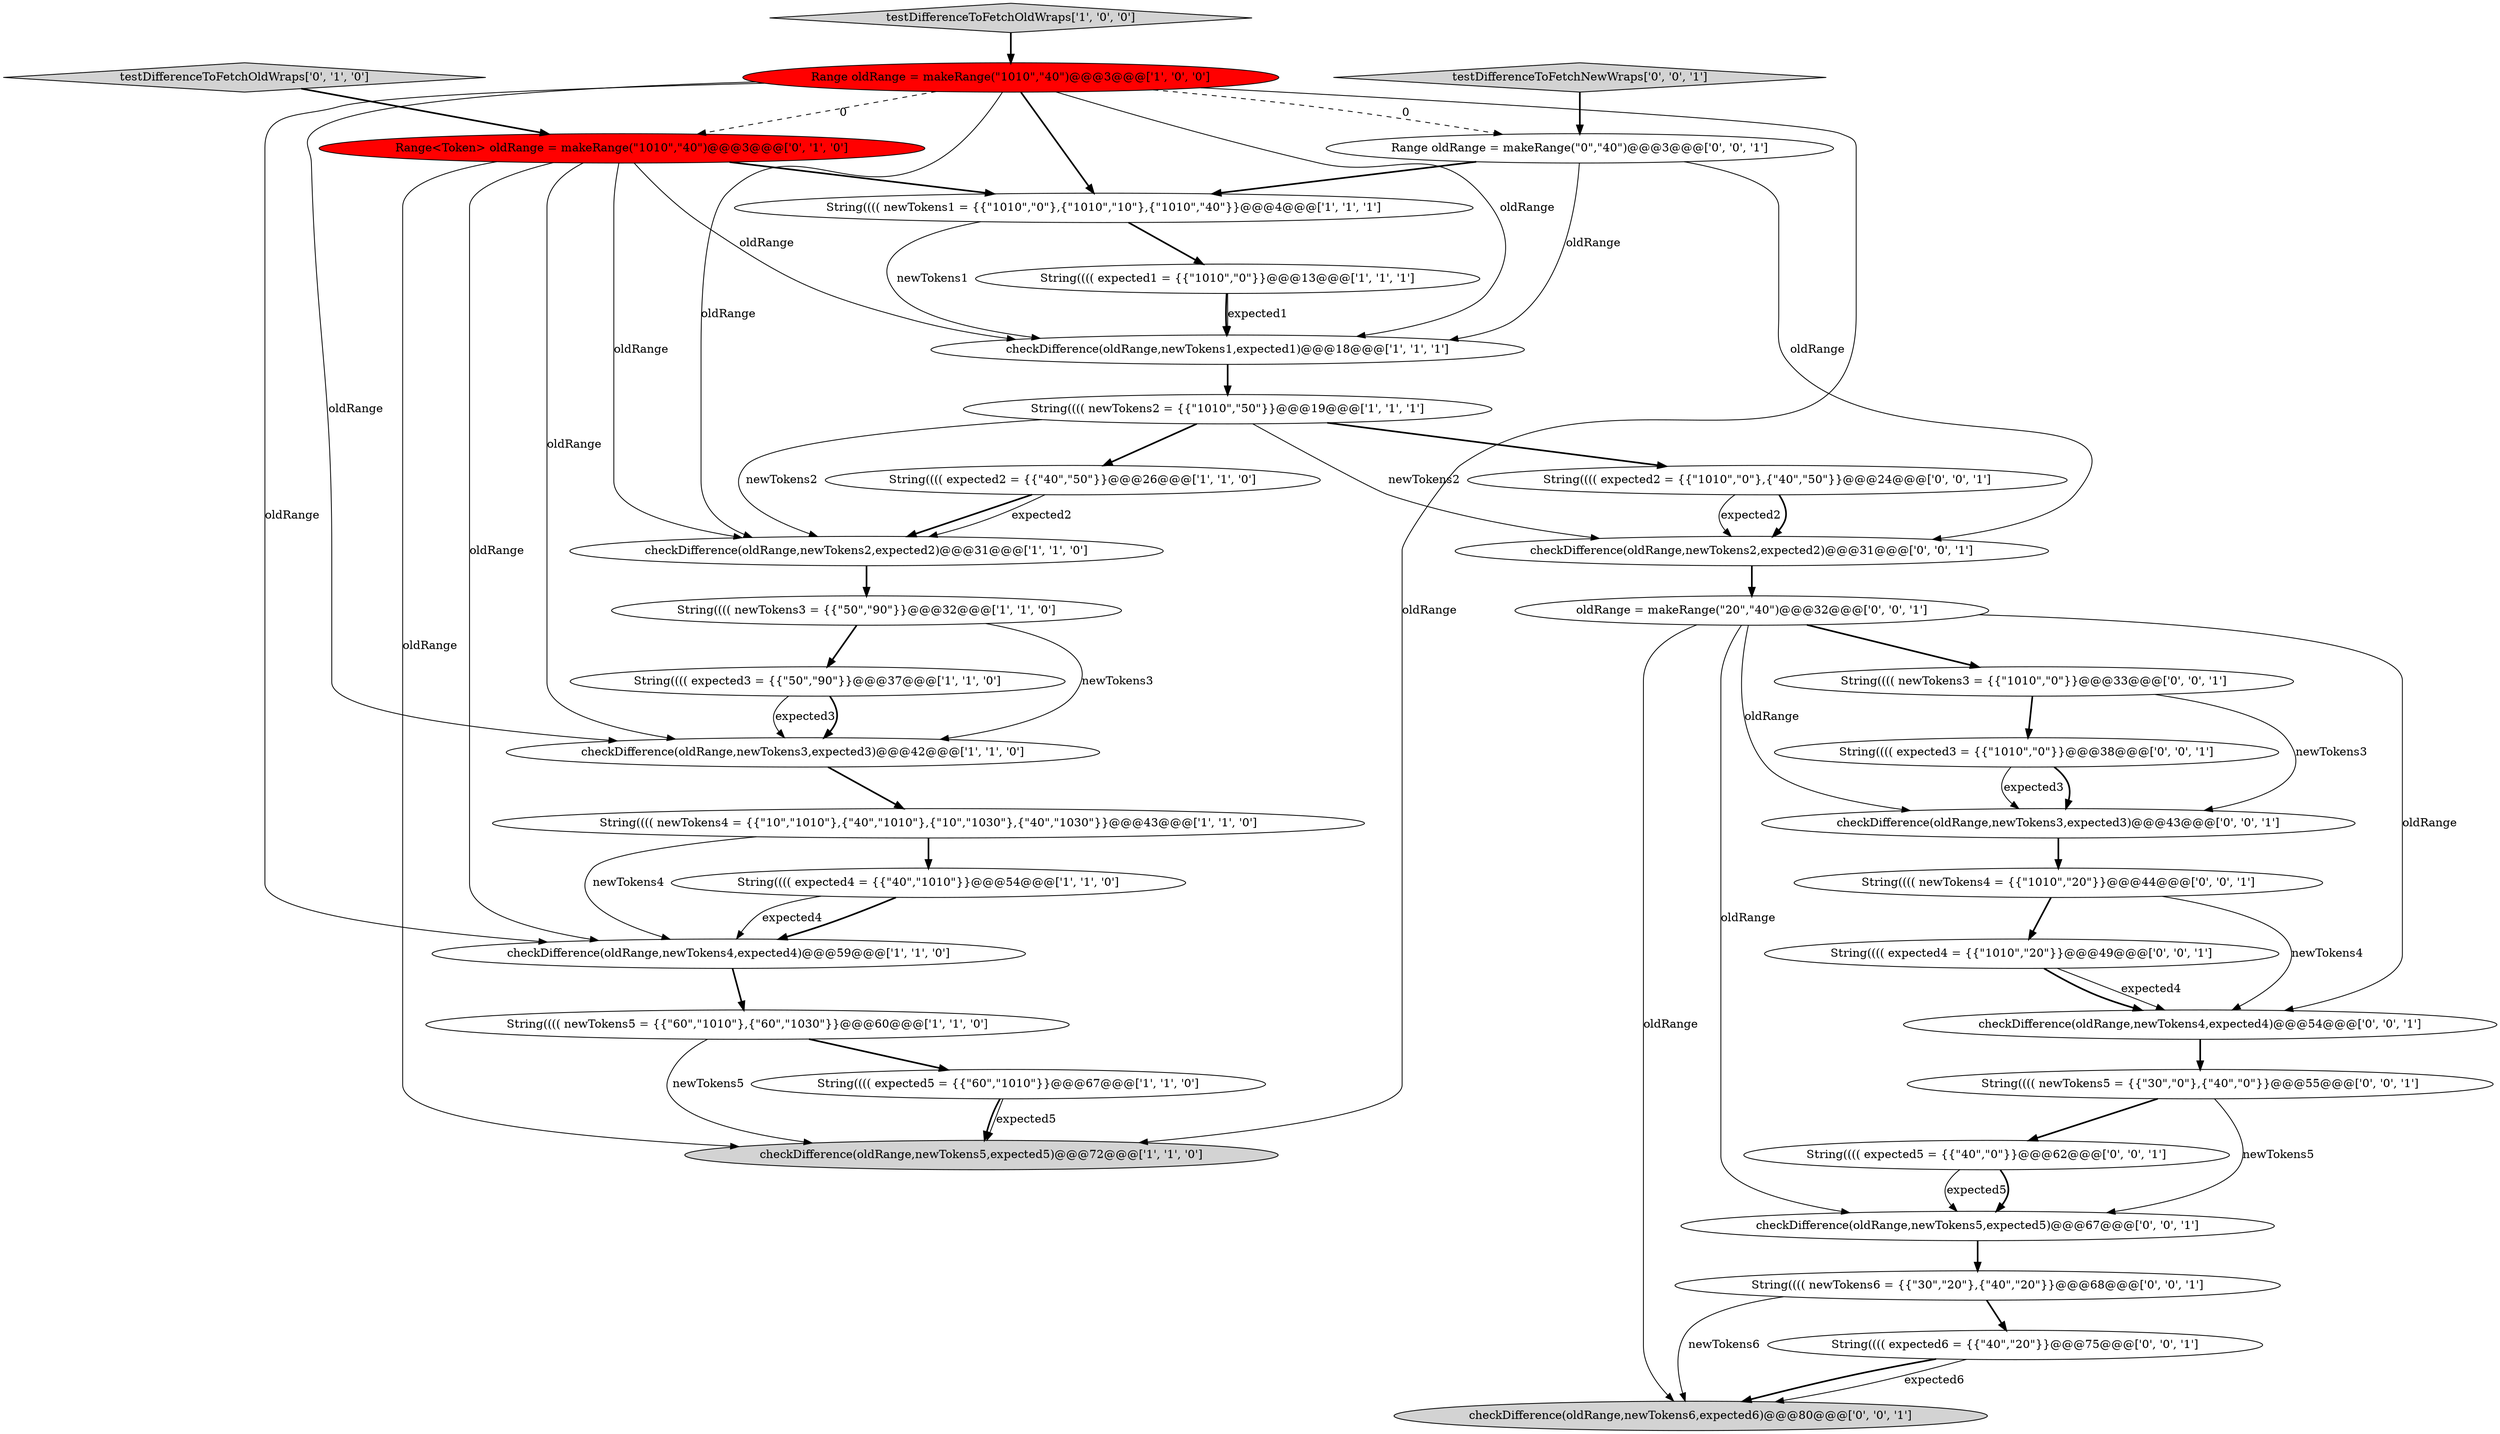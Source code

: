digraph {
6 [style = filled, label = "checkDifference(oldRange,newTokens3,expected3)@@@42@@@['1', '1', '0']", fillcolor = white, shape = ellipse image = "AAA0AAABBB1BBB"];
29 [style = filled, label = "String(((( newTokens6 = {{\"30\",\"20\"},{\"40\",\"20\"}}@@@68@@@['0', '0', '1']", fillcolor = white, shape = ellipse image = "AAA0AAABBB3BBB"];
33 [style = filled, label = "String(((( newTokens3 = {{\"1010\",\"0\"}}@@@33@@@['0', '0', '1']", fillcolor = white, shape = ellipse image = "AAA0AAABBB3BBB"];
12 [style = filled, label = "String(((( newTokens5 = {{\"60\",\"1010\"},{\"60\",\"1030\"}}@@@60@@@['1', '1', '0']", fillcolor = white, shape = ellipse image = "AAA0AAABBB1BBB"];
4 [style = filled, label = "String(((( expected4 = {{\"40\",\"1010\"}}@@@54@@@['1', '1', '0']", fillcolor = white, shape = ellipse image = "AAA0AAABBB1BBB"];
5 [style = filled, label = "String(((( newTokens4 = {{\"10\",\"1010\"},{\"40\",\"1010\"},{\"10\",\"1030\"},{\"40\",\"1030\"}}@@@43@@@['1', '1', '0']", fillcolor = white, shape = ellipse image = "AAA0AAABBB1BBB"];
35 [style = filled, label = "String(((( expected5 = {{\"40\",\"0\"}}@@@62@@@['0', '0', '1']", fillcolor = white, shape = ellipse image = "AAA0AAABBB3BBB"];
2 [style = filled, label = "Range oldRange = makeRange(\"1010\",\"40\")@@@3@@@['1', '0', '0']", fillcolor = red, shape = ellipse image = "AAA1AAABBB1BBB"];
20 [style = filled, label = "testDifferenceToFetchNewWraps['0', '0', '1']", fillcolor = lightgray, shape = diamond image = "AAA0AAABBB3BBB"];
21 [style = filled, label = "checkDifference(oldRange,newTokens3,expected3)@@@43@@@['0', '0', '1']", fillcolor = white, shape = ellipse image = "AAA0AAABBB3BBB"];
13 [style = filled, label = "String(((( expected1 = {{\"1010\",\"0\"}}@@@13@@@['1', '1', '1']", fillcolor = white, shape = ellipse image = "AAA0AAABBB1BBB"];
26 [style = filled, label = "checkDifference(oldRange,newTokens5,expected5)@@@67@@@['0', '0', '1']", fillcolor = white, shape = ellipse image = "AAA0AAABBB3BBB"];
11 [style = filled, label = "String(((( newTokens2 = {{\"1010\",\"50\"}}@@@19@@@['1', '1', '1']", fillcolor = white, shape = ellipse image = "AAA0AAABBB1BBB"];
7 [style = filled, label = "checkDifference(oldRange,newTokens4,expected4)@@@59@@@['1', '1', '0']", fillcolor = white, shape = ellipse image = "AAA0AAABBB1BBB"];
23 [style = filled, label = "String(((( expected3 = {{\"1010\",\"0\"}}@@@38@@@['0', '0', '1']", fillcolor = white, shape = ellipse image = "AAA0AAABBB3BBB"];
8 [style = filled, label = "String(((( expected3 = {{\"50\",\"90\"}}@@@37@@@['1', '1', '0']", fillcolor = white, shape = ellipse image = "AAA0AAABBB1BBB"];
0 [style = filled, label = "String(((( newTokens3 = {{\"50\",\"90\"}}@@@32@@@['1', '1', '0']", fillcolor = white, shape = ellipse image = "AAA0AAABBB1BBB"];
24 [style = filled, label = "String(((( expected6 = {{\"40\",\"20\"}}@@@75@@@['0', '0', '1']", fillcolor = white, shape = ellipse image = "AAA0AAABBB3BBB"];
31 [style = filled, label = "checkDifference(oldRange,newTokens2,expected2)@@@31@@@['0', '0', '1']", fillcolor = white, shape = ellipse image = "AAA0AAABBB3BBB"];
16 [style = filled, label = "String(((( expected5 = {{\"60\",\"1010\"}}@@@67@@@['1', '1', '0']", fillcolor = white, shape = ellipse image = "AAA0AAABBB1BBB"];
25 [style = filled, label = "oldRange = makeRange(\"20\",\"40\")@@@32@@@['0', '0', '1']", fillcolor = white, shape = ellipse image = "AAA0AAABBB3BBB"];
22 [style = filled, label = "Range oldRange = makeRange(\"0\",\"40\")@@@3@@@['0', '0', '1']", fillcolor = white, shape = ellipse image = "AAA0AAABBB3BBB"];
10 [style = filled, label = "checkDifference(oldRange,newTokens1,expected1)@@@18@@@['1', '1', '1']", fillcolor = white, shape = ellipse image = "AAA0AAABBB1BBB"];
18 [style = filled, label = "testDifferenceToFetchOldWraps['0', '1', '0']", fillcolor = lightgray, shape = diamond image = "AAA0AAABBB2BBB"];
14 [style = filled, label = "String(((( newTokens1 = {{\"1010\",\"0\"},{\"1010\",\"10\"},{\"1010\",\"40\"}}@@@4@@@['1', '1', '1']", fillcolor = white, shape = ellipse image = "AAA0AAABBB1BBB"];
28 [style = filled, label = "String(((( expected2 = {{\"1010\",\"0\"},{\"40\",\"50\"}}@@@24@@@['0', '0', '1']", fillcolor = white, shape = ellipse image = "AAA0AAABBB3BBB"];
34 [style = filled, label = "String(((( expected4 = {{\"1010\",\"20\"}}@@@49@@@['0', '0', '1']", fillcolor = white, shape = ellipse image = "AAA0AAABBB3BBB"];
27 [style = filled, label = "checkDifference(oldRange,newTokens6,expected6)@@@80@@@['0', '0', '1']", fillcolor = lightgray, shape = ellipse image = "AAA0AAABBB3BBB"];
3 [style = filled, label = "String(((( expected2 = {{\"40\",\"50\"}}@@@26@@@['1', '1', '0']", fillcolor = white, shape = ellipse image = "AAA0AAABBB1BBB"];
1 [style = filled, label = "testDifferenceToFetchOldWraps['1', '0', '0']", fillcolor = lightgray, shape = diamond image = "AAA0AAABBB1BBB"];
32 [style = filled, label = "checkDifference(oldRange,newTokens4,expected4)@@@54@@@['0', '0', '1']", fillcolor = white, shape = ellipse image = "AAA0AAABBB3BBB"];
30 [style = filled, label = "String(((( newTokens4 = {{\"1010\",\"20\"}}@@@44@@@['0', '0', '1']", fillcolor = white, shape = ellipse image = "AAA0AAABBB3BBB"];
9 [style = filled, label = "checkDifference(oldRange,newTokens5,expected5)@@@72@@@['1', '1', '0']", fillcolor = lightgray, shape = ellipse image = "AAA0AAABBB1BBB"];
17 [style = filled, label = "Range<Token> oldRange = makeRange(\"1010\",\"40\")@@@3@@@['0', '1', '0']", fillcolor = red, shape = ellipse image = "AAA1AAABBB2BBB"];
19 [style = filled, label = "String(((( newTokens5 = {{\"30\",\"0\"},{\"40\",\"0\"}}@@@55@@@['0', '0', '1']", fillcolor = white, shape = ellipse image = "AAA0AAABBB3BBB"];
15 [style = filled, label = "checkDifference(oldRange,newTokens2,expected2)@@@31@@@['1', '1', '0']", fillcolor = white, shape = ellipse image = "AAA0AAABBB1BBB"];
35->26 [style = solid, label="expected5"];
13->10 [style = bold, label=""];
11->28 [style = bold, label=""];
31->25 [style = bold, label=""];
34->32 [style = solid, label="expected4"];
25->33 [style = bold, label=""];
17->9 [style = solid, label="oldRange"];
7->12 [style = bold, label=""];
25->21 [style = solid, label="oldRange"];
8->6 [style = solid, label="expected3"];
22->10 [style = solid, label="oldRange"];
26->29 [style = bold, label=""];
28->31 [style = bold, label=""];
2->9 [style = solid, label="oldRange"];
19->26 [style = solid, label="newTokens5"];
14->10 [style = solid, label="newTokens1"];
12->9 [style = solid, label="newTokens5"];
25->27 [style = solid, label="oldRange"];
18->17 [style = bold, label=""];
8->6 [style = bold, label=""];
3->15 [style = bold, label=""];
12->16 [style = bold, label=""];
30->34 [style = bold, label=""];
28->31 [style = solid, label="expected2"];
21->30 [style = bold, label=""];
32->19 [style = bold, label=""];
17->7 [style = solid, label="oldRange"];
25->32 [style = solid, label="oldRange"];
24->27 [style = solid, label="expected6"];
2->7 [style = solid, label="oldRange"];
2->15 [style = solid, label="oldRange"];
2->17 [style = dashed, label="0"];
4->7 [style = bold, label=""];
11->31 [style = solid, label="newTokens2"];
11->15 [style = solid, label="newTokens2"];
20->22 [style = bold, label=""];
33->23 [style = bold, label=""];
17->6 [style = solid, label="oldRange"];
25->26 [style = solid, label="oldRange"];
17->15 [style = solid, label="oldRange"];
6->5 [style = bold, label=""];
13->10 [style = solid, label="expected1"];
16->9 [style = solid, label="expected5"];
23->21 [style = bold, label=""];
3->15 [style = solid, label="expected2"];
11->3 [style = bold, label=""];
17->14 [style = bold, label=""];
2->6 [style = solid, label="oldRange"];
15->0 [style = bold, label=""];
19->35 [style = bold, label=""];
5->4 [style = bold, label=""];
2->14 [style = bold, label=""];
22->31 [style = solid, label="oldRange"];
0->8 [style = bold, label=""];
33->21 [style = solid, label="newTokens3"];
34->32 [style = bold, label=""];
2->10 [style = solid, label="oldRange"];
1->2 [style = bold, label=""];
4->7 [style = solid, label="expected4"];
17->10 [style = solid, label="oldRange"];
30->32 [style = solid, label="newTokens4"];
14->13 [style = bold, label=""];
29->27 [style = solid, label="newTokens6"];
22->14 [style = bold, label=""];
23->21 [style = solid, label="expected3"];
29->24 [style = bold, label=""];
2->22 [style = dashed, label="0"];
35->26 [style = bold, label=""];
24->27 [style = bold, label=""];
16->9 [style = bold, label=""];
5->7 [style = solid, label="newTokens4"];
0->6 [style = solid, label="newTokens3"];
10->11 [style = bold, label=""];
}
